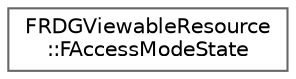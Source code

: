 digraph "Graphical Class Hierarchy"
{
 // INTERACTIVE_SVG=YES
 // LATEX_PDF_SIZE
  bgcolor="transparent";
  edge [fontname=Helvetica,fontsize=10,labelfontname=Helvetica,labelfontsize=10];
  node [fontname=Helvetica,fontsize=10,shape=box,height=0.2,width=0.4];
  rankdir="LR";
  Node0 [id="Node000000",label="FRDGViewableResource\l::FAccessModeState",height=0.2,width=0.4,color="grey40", fillcolor="white", style="filled",URL="$da/d5c/structFRDGViewableResource_1_1FAccessModeState.html",tooltip=" "];
}
